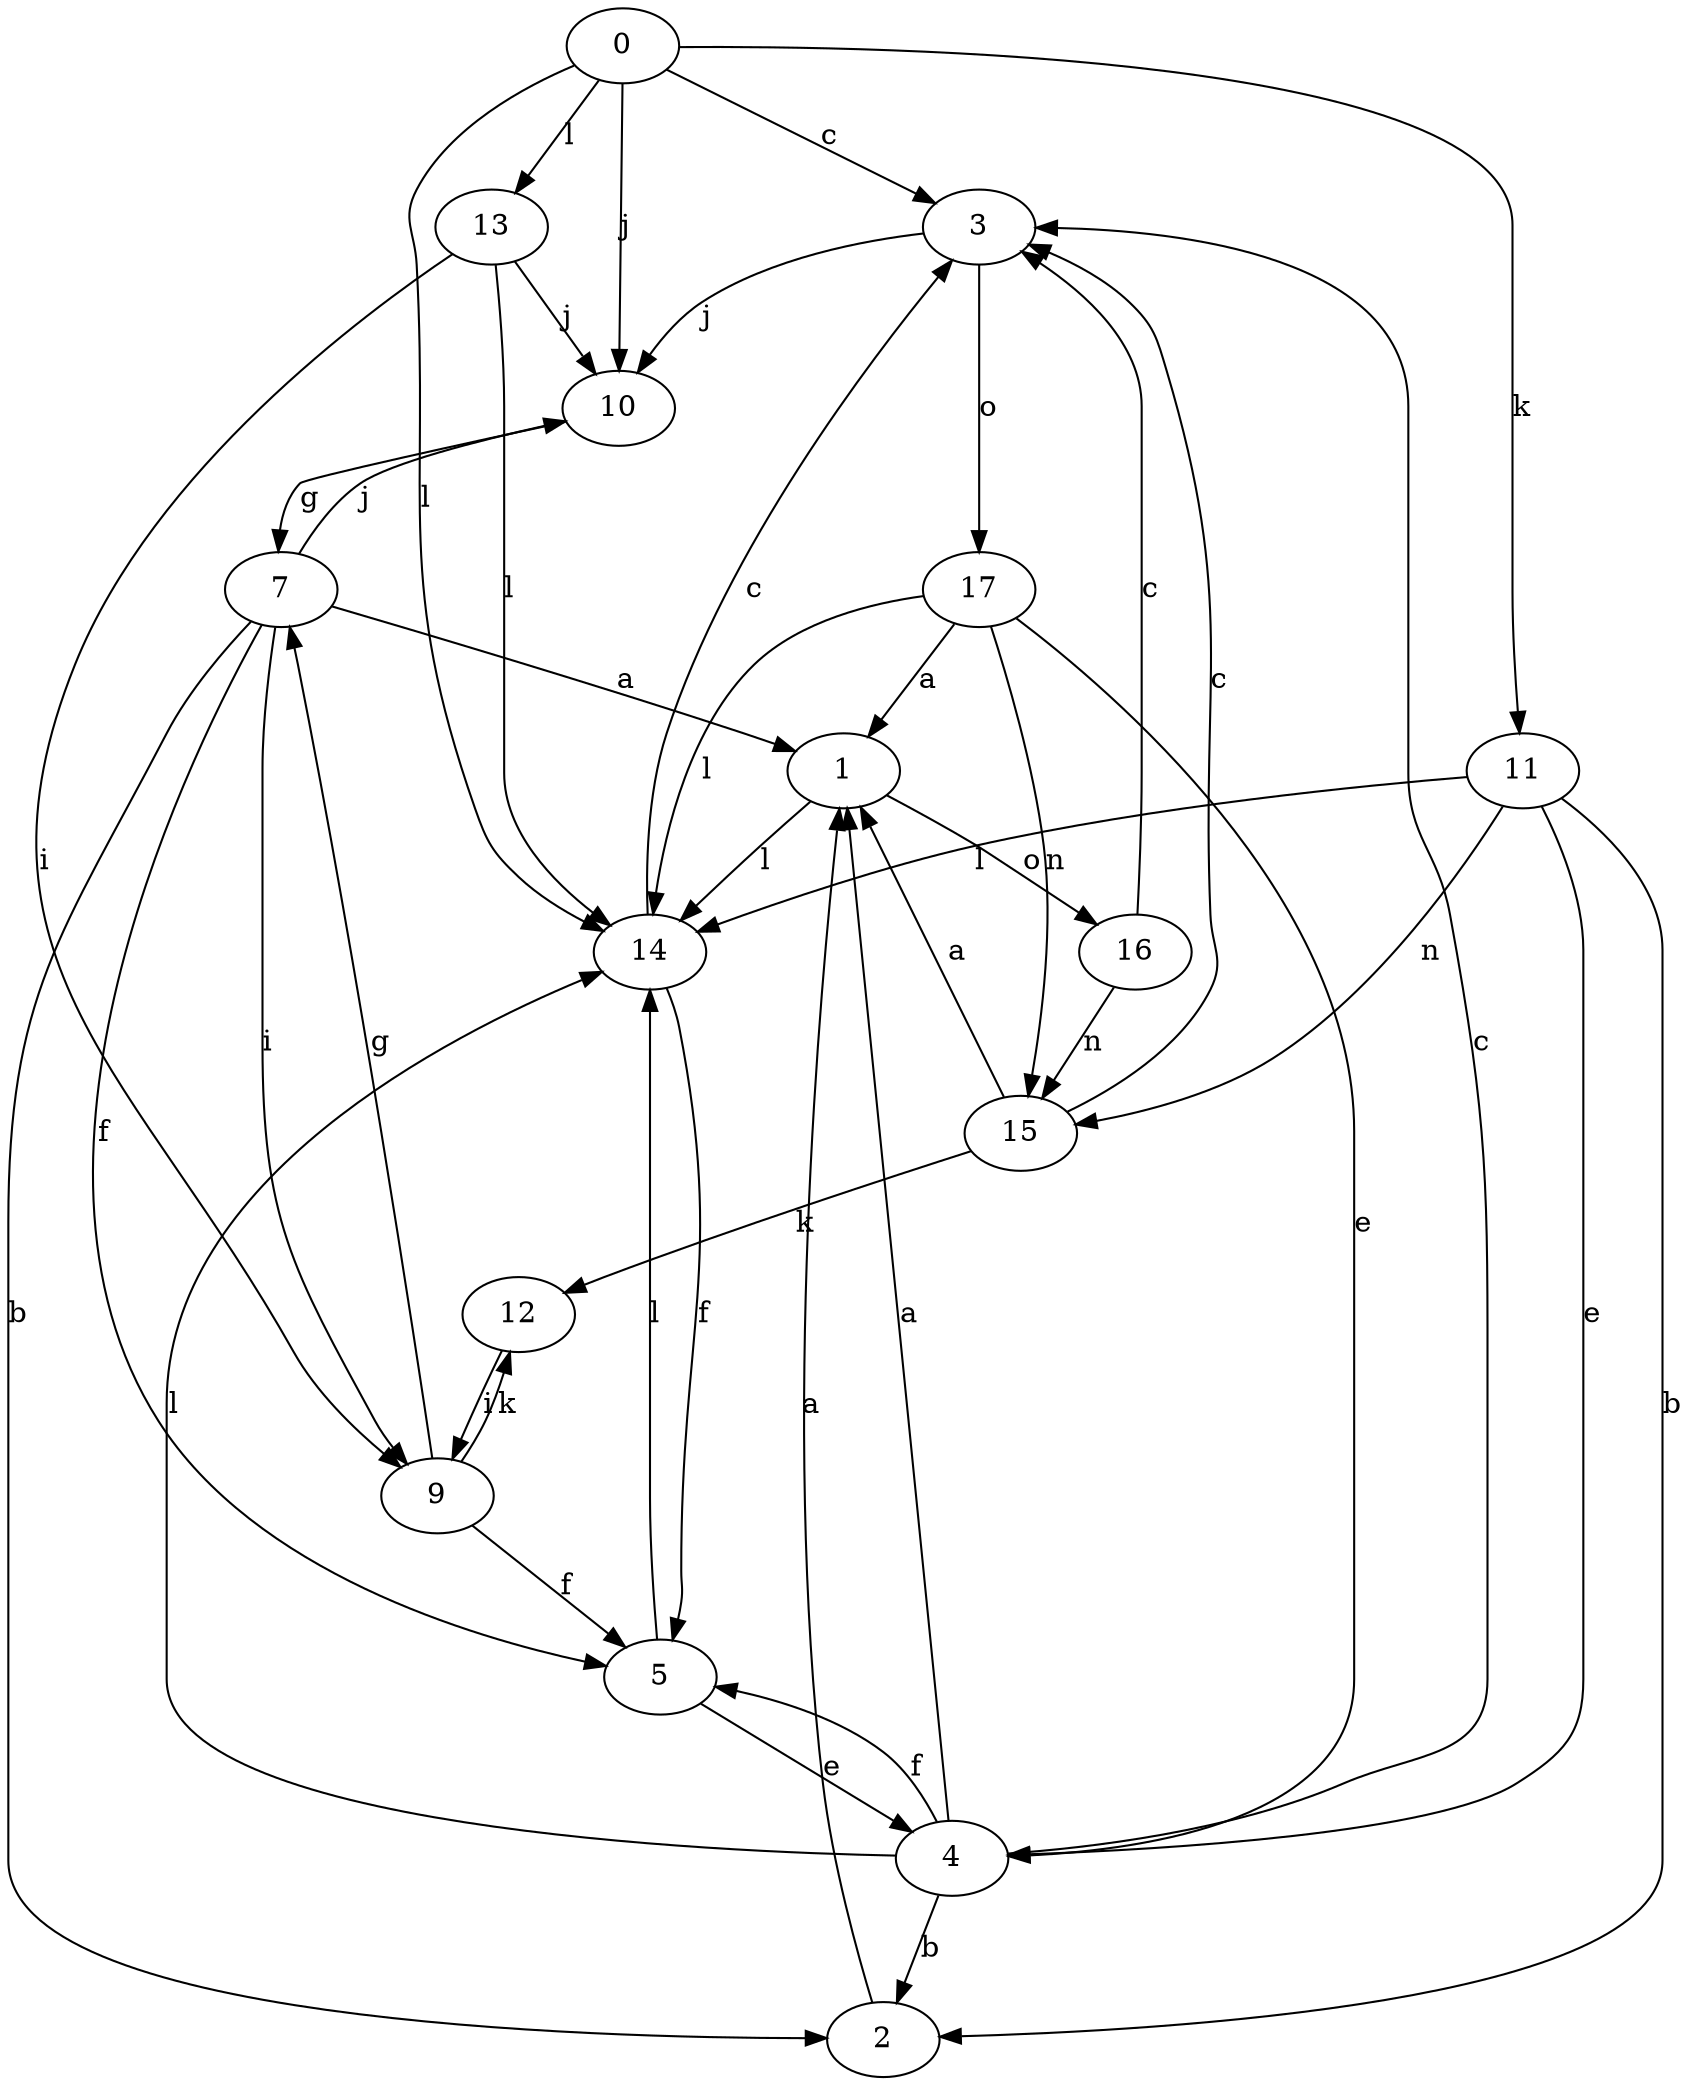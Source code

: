 strict digraph  {
0;
1;
2;
3;
4;
5;
7;
9;
10;
11;
12;
13;
14;
15;
16;
17;
0 -> 3  [label=c];
0 -> 10  [label=j];
0 -> 11  [label=k];
0 -> 13  [label=l];
0 -> 14  [label=l];
1 -> 14  [label=l];
1 -> 16  [label=o];
2 -> 1  [label=a];
3 -> 10  [label=j];
3 -> 17  [label=o];
4 -> 1  [label=a];
4 -> 2  [label=b];
4 -> 3  [label=c];
4 -> 5  [label=f];
4 -> 14  [label=l];
5 -> 4  [label=e];
5 -> 14  [label=l];
7 -> 1  [label=a];
7 -> 2  [label=b];
7 -> 5  [label=f];
7 -> 9  [label=i];
7 -> 10  [label=j];
9 -> 5  [label=f];
9 -> 7  [label=g];
9 -> 12  [label=k];
10 -> 7  [label=g];
11 -> 2  [label=b];
11 -> 4  [label=e];
11 -> 14  [label=l];
11 -> 15  [label=n];
12 -> 9  [label=i];
13 -> 9  [label=i];
13 -> 10  [label=j];
13 -> 14  [label=l];
14 -> 3  [label=c];
14 -> 5  [label=f];
15 -> 1  [label=a];
15 -> 3  [label=c];
15 -> 12  [label=k];
16 -> 3  [label=c];
16 -> 15  [label=n];
17 -> 1  [label=a];
17 -> 4  [label=e];
17 -> 14  [label=l];
17 -> 15  [label=n];
}
